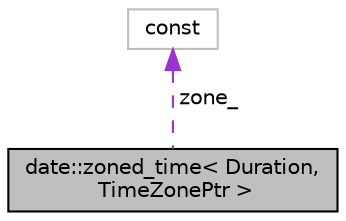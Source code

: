 digraph "date::zoned_time&lt; Duration, TimeZonePtr &gt;"
{
 // LATEX_PDF_SIZE
  edge [fontname="Helvetica",fontsize="10",labelfontname="Helvetica",labelfontsize="10"];
  node [fontname="Helvetica",fontsize="10",shape=record];
  Node1 [label="date::zoned_time\< Duration,\l TimeZonePtr \>",height=0.2,width=0.4,color="black", fillcolor="grey75", style="filled", fontcolor="black",tooltip=" "];
  Node2 -> Node1 [dir="back",color="darkorchid3",fontsize="10",style="dashed",label=" zone_" ];
  Node2 [label="const",height=0.2,width=0.4,color="grey75", fillcolor="white", style="filled",tooltip=" "];
}
